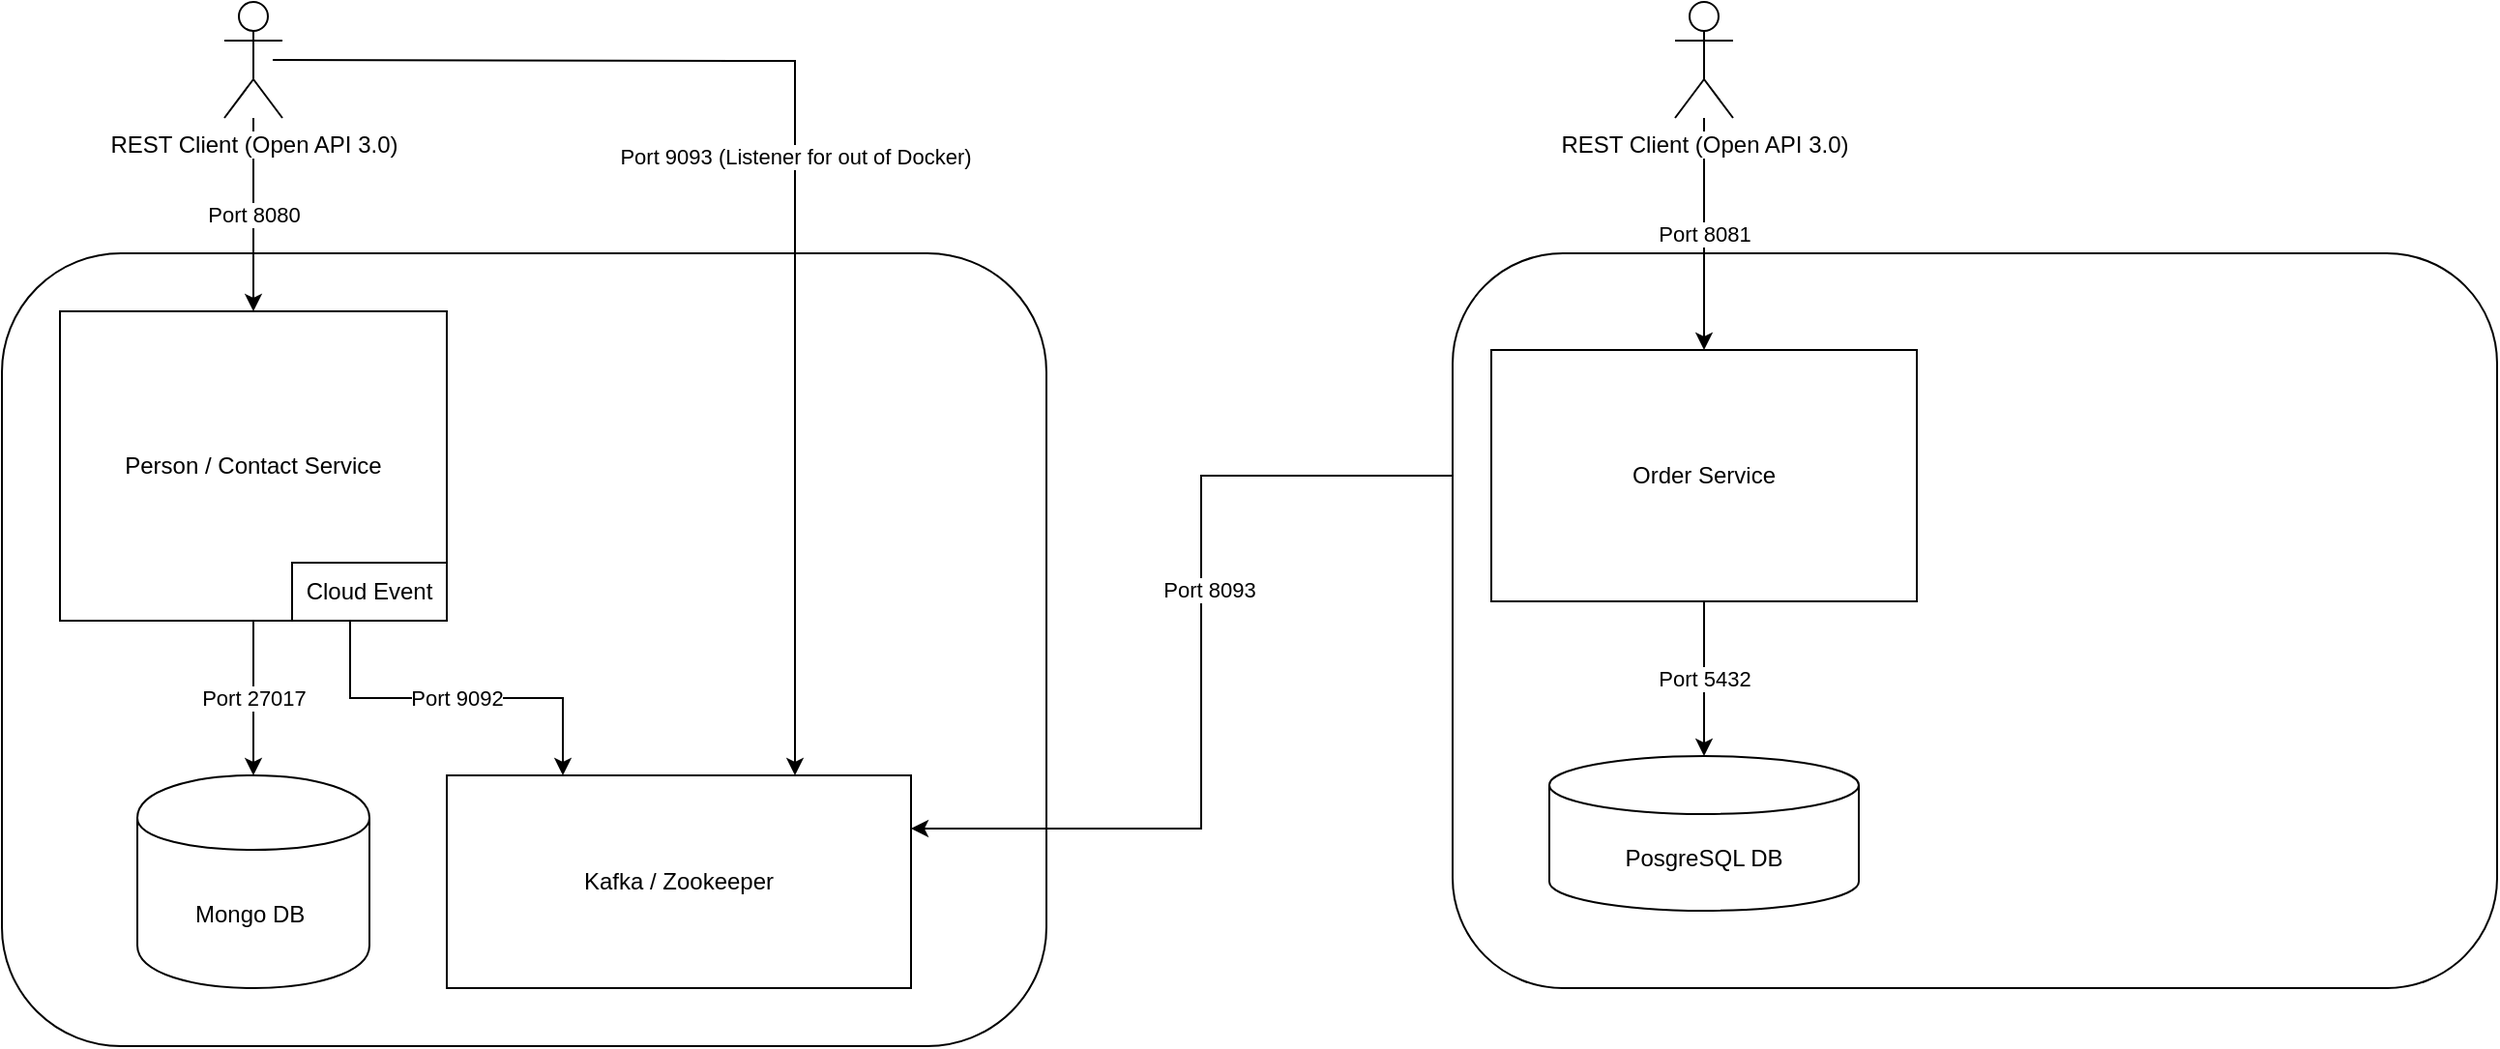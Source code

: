 <mxfile version="24.4.6" type="device" pages="3">
  <diagram name="Infrastructure" id="Ub270H9G9uaESptlyr4Z">
    <mxGraphModel dx="1985" dy="1673" grid="1" gridSize="10" guides="1" tooltips="1" connect="1" arrows="1" fold="1" page="0" pageScale="1" pageWidth="827" pageHeight="1169" math="0" shadow="0">
      <root>
        <mxCell id="0" />
        <mxCell id="1" parent="0" />
        <mxCell id="qimKjgXUxKUc-N-eaa9g-1" value="Actor" style="shape=umlActor;verticalLabelPosition=bottom;verticalAlign=top;html=1;outlineConnect=0;" vertex="1" parent="1">
          <mxGeometry x="80" y="80" width="30" height="60" as="geometry" />
        </mxCell>
        <mxCell id="qimKjgXUxKUc-N-eaa9g-2" value="" style="rounded=0;whiteSpace=wrap;html=1;" vertex="1" parent="1">
          <mxGeometry x="80" y="200" width="400" height="280" as="geometry" />
        </mxCell>
        <mxCell id="qimKjgXUxKUc-N-eaa9g-3" value="Order Service" style="rounded=0;whiteSpace=wrap;html=1;" vertex="1" parent="1">
          <mxGeometry x="110" y="250" width="120" height="60" as="geometry" />
        </mxCell>
        <mxCell id="qimKjgXUxKUc-N-eaa9g-4" value="PostgreSQL DB" style="rounded=0;whiteSpace=wrap;html=1;" vertex="1" parent="1">
          <mxGeometry x="110" y="370" width="120" height="60" as="geometry" />
        </mxCell>
        <mxCell id="qimKjgXUxKUc-N-eaa9g-5" value="" style="rounded=1;whiteSpace=wrap;html=1;" vertex="1" parent="1">
          <mxGeometry x="10" y="80" width="540" height="410" as="geometry" />
        </mxCell>
        <mxCell id="qimKjgXUxKUc-N-eaa9g-6" value="Port 27017" style="edgeStyle=orthogonalEdgeStyle;rounded=0;orthogonalLoop=1;jettySize=auto;html=1;exitX=0.5;exitY=1;exitDx=0;exitDy=0;entryX=0.5;entryY=0;entryDx=0;entryDy=0;" edge="1" parent="1" source="qimKjgXUxKUc-N-eaa9g-8" target="qimKjgXUxKUc-N-eaa9g-9">
          <mxGeometry relative="1" as="geometry" />
        </mxCell>
        <mxCell id="qimKjgXUxKUc-N-eaa9g-7" value="Port 9092" style="edgeStyle=orthogonalEdgeStyle;rounded=0;orthogonalLoop=1;jettySize=auto;html=1;exitX=0.75;exitY=1;exitDx=0;exitDy=0;entryX=0.25;entryY=0;entryDx=0;entryDy=0;" edge="1" parent="1" source="qimKjgXUxKUc-N-eaa9g-8" target="qimKjgXUxKUc-N-eaa9g-10">
          <mxGeometry relative="1" as="geometry" />
        </mxCell>
        <mxCell id="qimKjgXUxKUc-N-eaa9g-8" value="Person / Contact Service" style="rounded=0;whiteSpace=wrap;html=1;" vertex="1" parent="1">
          <mxGeometry x="40" y="110" width="200" height="160" as="geometry" />
        </mxCell>
        <mxCell id="qimKjgXUxKUc-N-eaa9g-9" value="Mongo DB&amp;nbsp;" style="shape=cylinder;whiteSpace=wrap;html=1;boundedLbl=1;backgroundOutline=1;" vertex="1" parent="1">
          <mxGeometry x="80" y="350" width="120" height="110" as="geometry" />
        </mxCell>
        <mxCell id="qimKjgXUxKUc-N-eaa9g-10" value="Kafka / Zookeeper" style="rounded=0;whiteSpace=wrap;html=1;" vertex="1" parent="1">
          <mxGeometry x="240" y="350" width="240" height="110" as="geometry" />
        </mxCell>
        <mxCell id="qimKjgXUxKUc-N-eaa9g-11" value="Port 8080" style="edgeStyle=orthogonalEdgeStyle;rounded=0;orthogonalLoop=1;jettySize=auto;html=1;" edge="1" parent="1" source="qimKjgXUxKUc-N-eaa9g-13" target="qimKjgXUxKUc-N-eaa9g-8">
          <mxGeometry relative="1" as="geometry" />
        </mxCell>
        <mxCell id="qimKjgXUxKUc-N-eaa9g-12" value="Port 9093 (Listener for out of Docker)" style="edgeStyle=orthogonalEdgeStyle;rounded=0;orthogonalLoop=1;jettySize=auto;html=1;entryX=0.75;entryY=0;entryDx=0;entryDy=0;" edge="1" parent="1" target="qimKjgXUxKUc-N-eaa9g-10">
          <mxGeometry relative="1" as="geometry">
            <mxPoint x="150" y="-20" as="sourcePoint" />
          </mxGeometry>
        </mxCell>
        <mxCell id="qimKjgXUxKUc-N-eaa9g-13" value="REST Client (Open API 3.0)" style="shape=umlActor;verticalLabelPosition=bottom;labelBackgroundColor=#ffffff;verticalAlign=top;html=1;outlineConnect=0;" vertex="1" parent="1">
          <mxGeometry x="125" y="-50" width="30" height="60" as="geometry" />
        </mxCell>
        <mxCell id="qimKjgXUxKUc-N-eaa9g-14" value="Cloud Event" style="rounded=0;whiteSpace=wrap;html=1;" vertex="1" parent="1">
          <mxGeometry x="160" y="240" width="80" height="30" as="geometry" />
        </mxCell>
        <mxCell id="qimKjgXUxKUc-N-eaa9g-22" style="edgeStyle=orthogonalEdgeStyle;rounded=0;orthogonalLoop=1;jettySize=auto;html=1;entryX=1;entryY=0.25;entryDx=0;entryDy=0;" edge="1" parent="1" source="qimKjgXUxKUc-N-eaa9g-16" target="qimKjgXUxKUc-N-eaa9g-10">
          <mxGeometry relative="1" as="geometry" />
        </mxCell>
        <mxCell id="qimKjgXUxKUc-N-eaa9g-24" value="Port 8093" style="edgeLabel;html=1;align=center;verticalAlign=middle;resizable=0;points=[];" vertex="1" connectable="0" parent="qimKjgXUxKUc-N-eaa9g-22">
          <mxGeometry x="-0.133" y="4" relative="1" as="geometry">
            <mxPoint as="offset" />
          </mxGeometry>
        </mxCell>
        <mxCell id="qimKjgXUxKUc-N-eaa9g-23" value="" style="group" vertex="1" connectable="0" parent="1">
          <mxGeometry x="760" y="-50" width="540" height="510" as="geometry" />
        </mxCell>
        <mxCell id="qimKjgXUxKUc-N-eaa9g-15" value="" style="rounded=1;whiteSpace=wrap;html=1;" vertex="1" parent="qimKjgXUxKUc-N-eaa9g-23">
          <mxGeometry y="130" width="540" height="380" as="geometry" />
        </mxCell>
        <mxCell id="qimKjgXUxKUc-N-eaa9g-16" value="Order Service" style="rounded=0;whiteSpace=wrap;html=1;" vertex="1" parent="qimKjgXUxKUc-N-eaa9g-23">
          <mxGeometry x="20" y="180" width="220" height="130" as="geometry" />
        </mxCell>
        <mxCell id="qimKjgXUxKUc-N-eaa9g-19" value="PosgreSQL DB" style="shape=cylinder3;whiteSpace=wrap;html=1;boundedLbl=1;backgroundOutline=1;size=15;" vertex="1" parent="qimKjgXUxKUc-N-eaa9g-23">
          <mxGeometry x="50" y="390" width="160" height="80" as="geometry" />
        </mxCell>
        <mxCell id="qimKjgXUxKUc-N-eaa9g-21" value="Port 8081" style="edgeStyle=orthogonalEdgeStyle;rounded=0;orthogonalLoop=1;jettySize=auto;html=1;entryX=0.5;entryY=0;entryDx=0;entryDy=0;" edge="1" parent="qimKjgXUxKUc-N-eaa9g-23" source="qimKjgXUxKUc-N-eaa9g-20" target="qimKjgXUxKUc-N-eaa9g-16">
          <mxGeometry relative="1" as="geometry" />
        </mxCell>
        <mxCell id="qimKjgXUxKUc-N-eaa9g-20" value="REST Client (Open API 3.0)" style="shape=umlActor;verticalLabelPosition=bottom;labelBackgroundColor=#ffffff;verticalAlign=top;html=1;outlineConnect=0;" vertex="1" parent="qimKjgXUxKUc-N-eaa9g-23">
          <mxGeometry x="115" width="30" height="60" as="geometry" />
        </mxCell>
        <mxCell id="qimKjgXUxKUc-N-eaa9g-25" value="Port 5432" style="edgeStyle=orthogonalEdgeStyle;rounded=0;orthogonalLoop=1;jettySize=auto;html=1;exitX=0.5;exitY=1;exitDx=0;exitDy=0;entryX=0.5;entryY=0;entryDx=0;entryDy=0;entryPerimeter=0;" edge="1" parent="qimKjgXUxKUc-N-eaa9g-23" source="qimKjgXUxKUc-N-eaa9g-16" target="qimKjgXUxKUc-N-eaa9g-19">
          <mxGeometry relative="1" as="geometry" />
        </mxCell>
      </root>
    </mxGraphModel>
  </diagram>
  <diagram id="35eBdMaAcTHCh0tMVBuR" name="Create/Update Order">
    <mxGraphModel dx="1191" dy="764" grid="1" gridSize="10" guides="1" tooltips="1" connect="1" arrows="1" fold="1" page="1" pageScale="1" pageWidth="827" pageHeight="1169" math="0" shadow="0">
      <root>
        <mxCell id="0" />
        <mxCell id="1" parent="0" />
        <mxCell id="iH1e3BogbeshaYDqPcAG-1" value="Http Client" style="shape=umlActor;verticalLabelPosition=bottom;verticalAlign=top;html=1;outlineConnect=0;" vertex="1" parent="1">
          <mxGeometry x="90" y="60" width="30" height="60" as="geometry" />
        </mxCell>
        <mxCell id="iH1e3BogbeshaYDqPcAG-5" value="Order Service" style="rounded=0;whiteSpace=wrap;html=1;" vertex="1" parent="1">
          <mxGeometry x="200" y="70" width="120" height="60" as="geometry" />
        </mxCell>
        <mxCell id="iH1e3BogbeshaYDqPcAG-6" value="PG SQL DB" style="rounded=0;whiteSpace=wrap;html=1;" vertex="1" parent="1">
          <mxGeometry x="400" y="70" width="120" height="60" as="geometry" />
        </mxCell>
        <mxCell id="iH1e3BogbeshaYDqPcAG-7" value="Contract Service" style="rounded=0;whiteSpace=wrap;html=1;" vertex="1" parent="1">
          <mxGeometry x="600" y="70" width="120" height="60" as="geometry" />
        </mxCell>
        <mxCell id="iH1e3BogbeshaYDqPcAG-8" value="Kafka" style="rounded=0;whiteSpace=wrap;html=1;" vertex="1" parent="1">
          <mxGeometry x="800" y="70" width="120" height="60" as="geometry" />
        </mxCell>
        <mxCell id="iH1e3BogbeshaYDqPcAG-9" value="" style="endArrow=none;dashed=1;html=1;dashPattern=1 3;strokeWidth=2;rounded=0;" edge="1" parent="1" source="iH1e3BogbeshaYDqPcAG-14">
          <mxGeometry width="50" height="50" relative="1" as="geometry">
            <mxPoint x="110" y="880" as="sourcePoint" />
            <mxPoint x="110" y="160" as="targetPoint" />
          </mxGeometry>
        </mxCell>
        <mxCell id="iH1e3BogbeshaYDqPcAG-10" value="" style="endArrow=none;dashed=1;html=1;dashPattern=1 3;strokeWidth=2;rounded=0;" edge="1" parent="1" source="iH1e3BogbeshaYDqPcAG-17">
          <mxGeometry width="50" height="50" relative="1" as="geometry">
            <mxPoint x="259.5" y="880" as="sourcePoint" />
            <mxPoint x="259.5" y="160" as="targetPoint" />
          </mxGeometry>
        </mxCell>
        <mxCell id="iH1e3BogbeshaYDqPcAG-11" value="" style="endArrow=none;dashed=1;html=1;dashPattern=1 3;strokeWidth=2;rounded=0;" edge="1" parent="1" source="iH1e3BogbeshaYDqPcAG-22">
          <mxGeometry width="50" height="50" relative="1" as="geometry">
            <mxPoint x="459.5" y="880" as="sourcePoint" />
            <mxPoint x="459.5" y="160" as="targetPoint" />
          </mxGeometry>
        </mxCell>
        <mxCell id="iH1e3BogbeshaYDqPcAG-12" value="" style="endArrow=none;dashed=1;html=1;dashPattern=1 3;strokeWidth=2;rounded=0;" edge="1" parent="1" source="iH1e3BogbeshaYDqPcAG-33">
          <mxGeometry width="50" height="50" relative="1" as="geometry">
            <mxPoint x="659.5" y="880" as="sourcePoint" />
            <mxPoint x="659.5" y="160" as="targetPoint" />
          </mxGeometry>
        </mxCell>
        <mxCell id="iH1e3BogbeshaYDqPcAG-13" value="" style="endArrow=none;dashed=1;html=1;dashPattern=1 3;strokeWidth=2;rounded=0;" edge="1" parent="1">
          <mxGeometry width="50" height="50" relative="1" as="geometry">
            <mxPoint x="859.5" y="880" as="sourcePoint" />
            <mxPoint x="859.5" y="160" as="targetPoint" />
          </mxGeometry>
        </mxCell>
        <mxCell id="iH1e3BogbeshaYDqPcAG-15" value="" style="endArrow=none;dashed=1;html=1;dashPattern=1 3;strokeWidth=2;rounded=0;" edge="1" parent="1" target="iH1e3BogbeshaYDqPcAG-14">
          <mxGeometry width="50" height="50" relative="1" as="geometry">
            <mxPoint x="110" y="880" as="sourcePoint" />
            <mxPoint x="110" y="160" as="targetPoint" />
          </mxGeometry>
        </mxCell>
        <mxCell id="iH1e3BogbeshaYDqPcAG-14" value="" style="rounded=1;whiteSpace=wrap;html=1;" vertex="1" parent="1">
          <mxGeometry x="95" y="200" width="20" height="280" as="geometry" />
        </mxCell>
        <mxCell id="iH1e3BogbeshaYDqPcAG-18" value="" style="endArrow=none;dashed=1;html=1;dashPattern=1 3;strokeWidth=2;rounded=0;" edge="1" parent="1" target="iH1e3BogbeshaYDqPcAG-17">
          <mxGeometry width="50" height="50" relative="1" as="geometry">
            <mxPoint x="259.5" y="880" as="sourcePoint" />
            <mxPoint x="259.5" y="160" as="targetPoint" />
            <Array as="points">
              <mxPoint x="260" y="670" />
            </Array>
          </mxGeometry>
        </mxCell>
        <mxCell id="iH1e3BogbeshaYDqPcAG-20" value="" style="edgeStyle=orthogonalEdgeStyle;rounded=0;orthogonalLoop=1;jettySize=auto;html=1;exitX=1;exitY=0.25;exitDx=0;exitDy=0;" edge="1" parent="1" source="iH1e3BogbeshaYDqPcAG-22">
          <mxGeometry x="0.237" y="-90" relative="1" as="geometry">
            <mxPoint x="460" y="270" as="targetPoint" />
            <mxPoint as="offset" />
          </mxGeometry>
        </mxCell>
        <mxCell id="iH1e3BogbeshaYDqPcAG-39" style="edgeStyle=orthogonalEdgeStyle;rounded=0;orthogonalLoop=1;jettySize=auto;html=1;exitX=1;exitY=0.5;exitDx=0;exitDy=0;entryX=0;entryY=0.25;entryDx=0;entryDy=0;" edge="1" parent="1">
          <mxGeometry relative="1" as="geometry">
            <mxPoint x="310" y="357.85" as="sourcePoint" />
            <mxPoint x="450" y="367.1" as="targetPoint" />
            <Array as="points">
              <mxPoint x="310" y="366.85" />
            </Array>
          </mxGeometry>
        </mxCell>
        <mxCell id="iH1e3BogbeshaYDqPcAG-40" value="Save Person in DB" style="edgeLabel;html=1;align=center;verticalAlign=middle;resizable=0;points=[];" vertex="1" connectable="0" parent="iH1e3BogbeshaYDqPcAG-39">
          <mxGeometry x="-0.313" y="-1" relative="1" as="geometry">
            <mxPoint x="28" as="offset" />
          </mxGeometry>
        </mxCell>
        <mxCell id="iH1e3BogbeshaYDqPcAG-17" value="" style="rounded=1;whiteSpace=wrap;html=1;" vertex="1" parent="1">
          <mxGeometry x="220" y="200" width="80" height="280" as="geometry" />
        </mxCell>
        <mxCell id="iH1e3BogbeshaYDqPcAG-19" value="POST/PUT" style="endArrow=classic;html=1;rounded=0;exitX=1.05;exitY=0.096;exitDx=0;exitDy=0;exitPerimeter=0;entryX=0;entryY=0.093;entryDx=0;entryDy=0;entryPerimeter=0;" edge="1" parent="1" source="iH1e3BogbeshaYDqPcAG-14" target="iH1e3BogbeshaYDqPcAG-17">
          <mxGeometry width="50" height="50" relative="1" as="geometry">
            <mxPoint x="130" y="270" as="sourcePoint" />
            <mxPoint x="180" y="220" as="targetPoint" />
          </mxGeometry>
        </mxCell>
        <mxCell id="iH1e3BogbeshaYDqPcAG-24" value="" style="endArrow=none;dashed=1;html=1;dashPattern=1 3;strokeWidth=2;rounded=0;" edge="1" parent="1" source="iH1e3BogbeshaYDqPcAG-42" target="iH1e3BogbeshaYDqPcAG-22">
          <mxGeometry width="50" height="50" relative="1" as="geometry">
            <mxPoint x="459.5" y="880" as="sourcePoint" />
            <mxPoint x="459.5" y="160" as="targetPoint" />
          </mxGeometry>
        </mxCell>
        <mxCell id="iH1e3BogbeshaYDqPcAG-22" value="" style="rounded=1;whiteSpace=wrap;html=1;" vertex="1" parent="1">
          <mxGeometry x="450" y="227" width="20" height="53" as="geometry" />
        </mxCell>
        <mxCell id="iH1e3BogbeshaYDqPcAG-25" value="&lt;meta charset=&quot;utf-8&quot;&gt;&lt;span style=&quot;color: rgb(0, 0, 0); font-family: Helvetica; font-size: 11px; font-style: normal; font-variant-ligatures: normal; font-variant-caps: normal; font-weight: 400; letter-spacing: normal; orphans: 2; text-align: center; text-indent: 0px; text-transform: none; widows: 2; word-spacing: 0px; -webkit-text-stroke-width: 0px; white-space: nowrap; background-color: rgb(255, 255, 255); text-decoration-thickness: initial; text-decoration-style: initial; text-decoration-color: initial; display: inline !important; float: none;&quot;&gt;Chek Person in DB&lt;/span&gt;" style="endArrow=classic;html=1;rounded=0;exitX=1;exitY=0.15;exitDx=0;exitDy=0;exitPerimeter=0;entryX=0;entryY=0.25;entryDx=0;entryDy=0;" edge="1" parent="1" source="iH1e3BogbeshaYDqPcAG-17" target="iH1e3BogbeshaYDqPcAG-22">
          <mxGeometry width="50" height="50" relative="1" as="geometry">
            <mxPoint x="290" y="260" as="sourcePoint" />
            <mxPoint x="440" y="230" as="targetPoint" />
          </mxGeometry>
        </mxCell>
        <mxCell id="iH1e3BogbeshaYDqPcAG-34" value="" style="endArrow=none;dashed=1;html=1;dashPattern=1 3;strokeWidth=2;rounded=0;" edge="1" parent="1" target="iH1e3BogbeshaYDqPcAG-33">
          <mxGeometry width="50" height="50" relative="1" as="geometry">
            <mxPoint x="659.5" y="880" as="sourcePoint" />
            <mxPoint x="659.5" y="160" as="targetPoint" />
          </mxGeometry>
        </mxCell>
        <mxCell id="iH1e3BogbeshaYDqPcAG-33" value="" style="rounded=1;whiteSpace=wrap;html=1;" vertex="1" parent="1">
          <mxGeometry x="650" y="283" width="20" height="53" as="geometry" />
        </mxCell>
        <mxCell id="iH1e3BogbeshaYDqPcAG-35" value="If person not in DB check Contract Service" style="endArrow=classic;html=1;rounded=0;exitX=1.008;exitY=0.351;exitDx=0;exitDy=0;exitPerimeter=0;entryX=0;entryY=0.25;entryDx=0;entryDy=0;" edge="1" parent="1" source="iH1e3BogbeshaYDqPcAG-17" target="iH1e3BogbeshaYDqPcAG-33">
          <mxGeometry width="50" height="50" relative="1" as="geometry">
            <mxPoint x="340" y="350" as="sourcePoint" />
            <mxPoint x="390" y="300" as="targetPoint" />
          </mxGeometry>
        </mxCell>
        <mxCell id="iH1e3BogbeshaYDqPcAG-36" value="" style="endArrow=classic;html=1;rounded=0;exitX=0;exitY=0.75;exitDx=0;exitDy=0;entryX=1.028;entryY=0.236;entryDx=0;entryDy=0;entryPerimeter=0;" edge="1" parent="1" source="iH1e3BogbeshaYDqPcAG-22" target="iH1e3BogbeshaYDqPcAG-17">
          <mxGeometry width="50" height="50" relative="1" as="geometry">
            <mxPoint x="340" y="350" as="sourcePoint" />
            <mxPoint x="390" y="300" as="targetPoint" />
          </mxGeometry>
        </mxCell>
        <mxCell id="iH1e3BogbeshaYDqPcAG-37" value="" style="endArrow=classic;html=1;rounded=0;exitX=-0.076;exitY=0.657;exitDx=0;exitDy=0;exitPerimeter=0;entryX=1.003;entryY=0.43;entryDx=0;entryDy=0;entryPerimeter=0;" edge="1" parent="1" source="iH1e3BogbeshaYDqPcAG-33" target="iH1e3BogbeshaYDqPcAG-17">
          <mxGeometry width="50" height="50" relative="1" as="geometry">
            <mxPoint x="480" y="320" as="sourcePoint" />
            <mxPoint x="530" y="270" as="targetPoint" />
          </mxGeometry>
        </mxCell>
        <mxCell id="iH1e3BogbeshaYDqPcAG-38" value="" style="rounded=1;whiteSpace=wrap;html=1;" vertex="1" parent="1">
          <mxGeometry x="450" y="350" width="20" height="29" as="geometry" />
        </mxCell>
        <mxCell id="iH1e3BogbeshaYDqPcAG-43" value="" style="endArrow=none;dashed=1;html=1;dashPattern=1 3;strokeWidth=2;rounded=0;" edge="1" parent="1" target="iH1e3BogbeshaYDqPcAG-42">
          <mxGeometry width="50" height="50" relative="1" as="geometry">
            <mxPoint x="459.5" y="880" as="sourcePoint" />
            <mxPoint x="460" y="280" as="targetPoint" />
          </mxGeometry>
        </mxCell>
        <mxCell id="iH1e3BogbeshaYDqPcAG-42" value="" style="rounded=1;whiteSpace=wrap;html=1;" vertex="1" parent="1">
          <mxGeometry x="450" y="410" width="20" height="20" as="geometry" />
        </mxCell>
        <mxCell id="iH1e3BogbeshaYDqPcAG-44" value="" style="endArrow=classic;html=1;rounded=0;entryX=0;entryY=0.25;entryDx=0;entryDy=0;exitX=1.01;exitY=0.764;exitDx=0;exitDy=0;exitPerimeter=0;" edge="1" parent="1" source="iH1e3BogbeshaYDqPcAG-17" target="iH1e3BogbeshaYDqPcAG-42">
          <mxGeometry width="50" height="50" relative="1" as="geometry">
            <mxPoint x="350" y="510" as="sourcePoint" />
            <mxPoint x="400" y="460" as="targetPoint" />
          </mxGeometry>
        </mxCell>
        <mxCell id="iH1e3BogbeshaYDqPcAG-45" value="Save Order in DB" style="edgeLabel;html=1;align=center;verticalAlign=middle;resizable=0;points=[];" vertex="1" connectable="0" parent="iH1e3BogbeshaYDqPcAG-44">
          <mxGeometry x="-0.42" y="1" relative="1" as="geometry">
            <mxPoint x="28" as="offset" />
          </mxGeometry>
        </mxCell>
        <mxCell id="iH1e3BogbeshaYDqPcAG-46" value="" style="endArrow=classic;html=1;rounded=0;exitX=1.026;exitY=0.885;exitDx=0;exitDy=0;exitPerimeter=0;entryX=0;entryY=0.5;entryDx=0;entryDy=0;" edge="1" parent="1" source="iH1e3BogbeshaYDqPcAG-17" target="iH1e3BogbeshaYDqPcAG-47">
          <mxGeometry width="50" height="50" relative="1" as="geometry">
            <mxPoint x="410" y="540" as="sourcePoint" />
            <mxPoint x="830" y="448" as="targetPoint" />
          </mxGeometry>
        </mxCell>
        <mxCell id="iH1e3BogbeshaYDqPcAG-48" value="Dispatch new order event" style="edgeLabel;html=1;align=center;verticalAlign=middle;resizable=0;points=[];" vertex="1" connectable="0" parent="iH1e3BogbeshaYDqPcAG-46">
          <mxGeometry x="-0.232" y="-2" relative="1" as="geometry">
            <mxPoint x="42" y="-2" as="offset" />
          </mxGeometry>
        </mxCell>
        <mxCell id="iH1e3BogbeshaYDqPcAG-47" value="" style="rounded=1;whiteSpace=wrap;html=1;" vertex="1" parent="1">
          <mxGeometry x="850" y="420" width="20" height="55" as="geometry" />
        </mxCell>
        <mxCell id="Frtb5KUb3iD4sM5Ahgph-1" value="Responce" style="endArrow=classic;html=1;rounded=0;exitX=-0.017;exitY=0.911;exitDx=0;exitDy=0;exitPerimeter=0;entryX=1.02;entryY=0.911;entryDx=0;entryDy=0;entryPerimeter=0;" edge="1" parent="1" source="iH1e3BogbeshaYDqPcAG-17" target="iH1e3BogbeshaYDqPcAG-14">
          <mxGeometry width="50" height="50" relative="1" as="geometry">
            <mxPoint x="140" y="500" as="sourcePoint" />
            <mxPoint x="190" y="450" as="targetPoint" />
          </mxGeometry>
        </mxCell>
      </root>
    </mxGraphModel>
  </diagram>
  <diagram id="TcJI0OoRsKfwKv1Ij2oO" name="Handle Person Change ">
    <mxGraphModel dx="2291" dy="1469" grid="1" gridSize="10" guides="1" tooltips="1" connect="1" arrows="1" fold="1" page="1" pageScale="1" pageWidth="827" pageHeight="1169" math="0" shadow="0">
      <root>
        <mxCell id="0" />
        <mxCell id="1" parent="0" />
        <mxCell id="rIVDFJjoO5pZdZXe8Wiv-1" value="Http Client" style="shape=umlActor;verticalLabelPosition=bottom;verticalAlign=top;html=1;outlineConnect=0;" vertex="1" parent="1">
          <mxGeometry x="90" y="60" width="30" height="60" as="geometry" />
        </mxCell>
        <mxCell id="rIVDFJjoO5pZdZXe8Wiv-2" value="Order Service" style="rounded=0;whiteSpace=wrap;html=1;" vertex="1" parent="1">
          <mxGeometry x="200" y="70" width="120" height="60" as="geometry" />
        </mxCell>
        <mxCell id="rIVDFJjoO5pZdZXe8Wiv-3" value="PG SQL DB" style="rounded=0;whiteSpace=wrap;html=1;" vertex="1" parent="1">
          <mxGeometry x="400" y="70" width="120" height="60" as="geometry" />
        </mxCell>
        <mxCell id="rIVDFJjoO5pZdZXe8Wiv-4" value="Contract Service" style="rounded=0;whiteSpace=wrap;html=1;" vertex="1" parent="1">
          <mxGeometry x="600" y="70" width="120" height="60" as="geometry" />
        </mxCell>
        <mxCell id="rIVDFJjoO5pZdZXe8Wiv-5" value="Kafka" style="rounded=0;whiteSpace=wrap;html=1;" vertex="1" parent="1">
          <mxGeometry x="800" y="70" width="120" height="60" as="geometry" />
        </mxCell>
        <mxCell id="rIVDFJjoO5pZdZXe8Wiv-6" value="" style="endArrow=none;dashed=1;html=1;dashPattern=1 3;strokeWidth=2;rounded=0;" edge="1" parent="1" source="rIVDFJjoO5pZdZXe8Wiv-12">
          <mxGeometry width="50" height="50" relative="1" as="geometry">
            <mxPoint x="110" y="880" as="sourcePoint" />
            <mxPoint x="110" y="160" as="targetPoint" />
          </mxGeometry>
        </mxCell>
        <mxCell id="rIVDFJjoO5pZdZXe8Wiv-10" value="" style="endArrow=none;dashed=1;html=1;dashPattern=1 3;strokeWidth=2;rounded=0;" edge="1" parent="1" source="rIVDFJjoO5pZdZXe8Wiv-41">
          <mxGeometry width="50" height="50" relative="1" as="geometry">
            <mxPoint x="859.5" y="880" as="sourcePoint" />
            <mxPoint x="859.5" y="160" as="targetPoint" />
          </mxGeometry>
        </mxCell>
        <mxCell id="rIVDFJjoO5pZdZXe8Wiv-11" value="" style="endArrow=none;dashed=1;html=1;dashPattern=1 3;strokeWidth=2;rounded=0;" edge="1" parent="1" target="rIVDFJjoO5pZdZXe8Wiv-12">
          <mxGeometry width="50" height="50" relative="1" as="geometry">
            <mxPoint x="110" y="880" as="sourcePoint" />
            <mxPoint x="110" y="160" as="targetPoint" />
          </mxGeometry>
        </mxCell>
        <mxCell id="rIVDFJjoO5pZdZXe8Wiv-12" value="" style="rounded=1;whiteSpace=wrap;html=1;" vertex="1" parent="1">
          <mxGeometry x="95" y="202" width="20" height="50" as="geometry" />
        </mxCell>
        <mxCell id="rIVDFJjoO5pZdZXe8Wiv-18" value="POST/PUT" style="endArrow=classic;html=1;rounded=0;exitX=1;exitY=0.5;exitDx=0;exitDy=0;" edge="1" parent="1" source="rIVDFJjoO5pZdZXe8Wiv-12">
          <mxGeometry x="0.244" y="-3" width="50" height="50" relative="1" as="geometry">
            <mxPoint x="116" y="205" as="sourcePoint" />
            <mxPoint x="460" y="227" as="targetPoint" />
            <Array as="points">
              <mxPoint x="320" y="227" />
            </Array>
            <mxPoint as="offset" />
          </mxGeometry>
        </mxCell>
        <mxCell id="rIVDFJjoO5pZdZXe8Wiv-35" value="" style="endArrow=none;dashed=1;html=1;dashPattern=1 3;strokeWidth=2;rounded=0;" edge="1" parent="1">
          <mxGeometry width="50" height="50" relative="1" as="geometry">
            <mxPoint x="659.5" y="880" as="sourcePoint" />
            <mxPoint x="659.5" y="160" as="targetPoint" />
          </mxGeometry>
        </mxCell>
        <mxCell id="rIVDFJjoO5pZdZXe8Wiv-36" value="" style="endArrow=none;dashed=1;html=1;dashPattern=1 3;strokeWidth=2;rounded=0;" edge="1" parent="1" source="rIVDFJjoO5pZdZXe8Wiv-39">
          <mxGeometry width="50" height="50" relative="1" as="geometry">
            <mxPoint x="459.5" y="880" as="sourcePoint" />
            <mxPoint x="459.5" y="160" as="targetPoint" />
          </mxGeometry>
        </mxCell>
        <mxCell id="rIVDFJjoO5pZdZXe8Wiv-40" value="" style="endArrow=none;dashed=1;html=1;dashPattern=1 3;strokeWidth=2;rounded=0;" edge="1" parent="1" source="uA7QggAhUPCvE5zHzxh9-14" target="rIVDFJjoO5pZdZXe8Wiv-39">
          <mxGeometry width="50" height="50" relative="1" as="geometry">
            <mxPoint x="459.5" y="880" as="sourcePoint" />
            <mxPoint x="459.5" y="160" as="targetPoint" />
          </mxGeometry>
        </mxCell>
        <mxCell id="rIVDFJjoO5pZdZXe8Wiv-39" value="" style="rounded=1;whiteSpace=wrap;html=1;" vertex="1" parent="1">
          <mxGeometry x="450" y="200" width="20" height="80" as="geometry" />
        </mxCell>
        <mxCell id="rIVDFJjoO5pZdZXe8Wiv-42" value="" style="endArrow=none;dashed=1;html=1;dashPattern=1 3;strokeWidth=2;rounded=0;" edge="1" parent="1" target="rIVDFJjoO5pZdZXe8Wiv-41">
          <mxGeometry width="50" height="50" relative="1" as="geometry">
            <mxPoint x="859.5" y="880" as="sourcePoint" />
            <mxPoint x="859.5" y="160" as="targetPoint" />
          </mxGeometry>
        </mxCell>
        <mxCell id="uA7QggAhUPCvE5zHzxh9-5" style="edgeStyle=orthogonalEdgeStyle;rounded=0;orthogonalLoop=1;jettySize=auto;html=1;exitX=0;exitY=0.75;exitDx=0;exitDy=0;entryX=1.054;entryY=0.108;entryDx=0;entryDy=0;entryPerimeter=0;" edge="1" parent="1" source="rIVDFJjoO5pZdZXe8Wiv-41">
          <mxGeometry relative="1" as="geometry">
            <mxPoint x="271.08" y="315.92" as="targetPoint" />
          </mxGeometry>
        </mxCell>
        <mxCell id="uA7QggAhUPCvE5zHzxh9-6" value="Person Event" style="edgeLabel;html=1;align=center;verticalAlign=middle;resizable=0;points=[];" vertex="1" connectable="0" parent="uA7QggAhUPCvE5zHzxh9-5">
          <mxGeometry x="0.469" y="-1" relative="1" as="geometry">
            <mxPoint as="offset" />
          </mxGeometry>
        </mxCell>
        <mxCell id="rIVDFJjoO5pZdZXe8Wiv-41" value="" style="rounded=1;whiteSpace=wrap;html=1;" vertex="1" parent="1">
          <mxGeometry x="850" y="240" width="20" height="100" as="geometry" />
        </mxCell>
        <mxCell id="uA7QggAhUPCvE5zHzxh9-1" value="Dispatch Event" style="endArrow=classic;html=1;rounded=0;exitX=1;exitY=0.75;exitDx=0;exitDy=0;entryX=0;entryY=0.25;entryDx=0;entryDy=0;" edge="1" parent="1" source="rIVDFJjoO5pZdZXe8Wiv-39" target="rIVDFJjoO5pZdZXe8Wiv-41">
          <mxGeometry width="50" height="50" relative="1" as="geometry">
            <mxPoint x="590" y="400" as="sourcePoint" />
            <mxPoint x="640" y="350" as="targetPoint" />
          </mxGeometry>
        </mxCell>
        <mxCell id="uA7QggAhUPCvE5zHzxh9-9" value="" style="endArrow=none;dashed=1;html=1;dashPattern=1 3;strokeWidth=2;rounded=0;" edge="1" parent="1">
          <mxGeometry width="50" height="50" relative="1" as="geometry">
            <mxPoint x="259.63" y="880" as="sourcePoint" />
            <mxPoint x="259.63" y="160" as="targetPoint" />
          </mxGeometry>
        </mxCell>
        <mxCell id="uA7QggAhUPCvE5zHzxh9-10" value="" style="rounded=1;whiteSpace=wrap;html=1;" vertex="1" parent="1">
          <mxGeometry x="250" y="290" width="20" height="190" as="geometry" />
        </mxCell>
        <mxCell id="uA7QggAhUPCvE5zHzxh9-11" value="" style="rounded=1;whiteSpace=wrap;html=1;" vertex="1" parent="1">
          <mxGeometry x="650" y="330" width="20" height="70" as="geometry" />
        </mxCell>
        <mxCell id="uA7QggAhUPCvE5zHzxh9-12" value="" style="endArrow=classic;html=1;rounded=0;exitX=1.091;exitY=0.316;exitDx=0;exitDy=0;exitPerimeter=0;entryX=0;entryY=0.25;entryDx=0;entryDy=0;" edge="1" parent="1" source="uA7QggAhUPCvE5zHzxh9-10" target="uA7QggAhUPCvE5zHzxh9-11">
          <mxGeometry width="50" height="50" relative="1" as="geometry">
            <mxPoint x="500" y="380" as="sourcePoint" />
            <mxPoint x="550" y="330" as="targetPoint" />
          </mxGeometry>
        </mxCell>
        <mxCell id="uA7QggAhUPCvE5zHzxh9-13" value="Request Person" style="edgeLabel;html=1;align=center;verticalAlign=middle;resizable=0;points=[];" vertex="1" connectable="0" parent="uA7QggAhUPCvE5zHzxh9-12">
          <mxGeometry x="0.626" y="-1" relative="1" as="geometry">
            <mxPoint as="offset" />
          </mxGeometry>
        </mxCell>
        <mxCell id="uA7QggAhUPCvE5zHzxh9-15" value="" style="endArrow=none;dashed=1;html=1;dashPattern=1 3;strokeWidth=2;rounded=0;" edge="1" parent="1" target="uA7QggAhUPCvE5zHzxh9-14">
          <mxGeometry width="50" height="50" relative="1" as="geometry">
            <mxPoint x="459.5" y="880" as="sourcePoint" />
            <mxPoint x="460" y="280" as="targetPoint" />
          </mxGeometry>
        </mxCell>
        <mxCell id="uA7QggAhUPCvE5zHzxh9-14" value="" style="rounded=1;whiteSpace=wrap;html=1;" vertex="1" parent="1">
          <mxGeometry x="450" y="420" width="20" height="60" as="geometry" />
        </mxCell>
        <mxCell id="uA7QggAhUPCvE5zHzxh9-16" value="" style="endArrow=classic;html=1;rounded=0;exitX=1.017;exitY=0.827;exitDx=0;exitDy=0;exitPerimeter=0;" edge="1" parent="1" source="uA7QggAhUPCvE5zHzxh9-10" target="uA7QggAhUPCvE5zHzxh9-14">
          <mxGeometry width="50" height="50" relative="1" as="geometry">
            <mxPoint x="320" y="530" as="sourcePoint" />
            <mxPoint x="370" y="480" as="targetPoint" />
          </mxGeometry>
        </mxCell>
        <mxCell id="uA7QggAhUPCvE5zHzxh9-17" value="Insert/ Update Person&amp;nbsp;" style="edgeLabel;html=1;align=center;verticalAlign=middle;resizable=0;points=[];" vertex="1" connectable="0" parent="uA7QggAhUPCvE5zHzxh9-16">
          <mxGeometry x="0.163" y="-2" relative="1" as="geometry">
            <mxPoint as="offset" />
          </mxGeometry>
        </mxCell>
      </root>
    </mxGraphModel>
  </diagram>
</mxfile>
